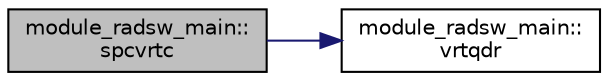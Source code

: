 digraph "module_radsw_main::spcvrtc"
{
  edge [fontname="Helvetica",fontsize="10",labelfontname="Helvetica",labelfontsize="10"];
  node [fontname="Helvetica",fontsize="10",shape=record];
  rankdir="LR";
  Node5 [label="module_radsw_main::\lspcvrtc",height=0.2,width=0.4,color="black", fillcolor="grey75", style="filled", fontcolor="black"];
  Node5 -> Node6 [color="midnightblue",fontsize="10",style="solid",fontname="Helvetica"];
  Node6 [label="module_radsw_main::\lvrtqdr",height=0.2,width=0.4,color="black", fillcolor="white", style="filled",URL="$group__module__radsw__main.html#gad227ccde86a01f47c1ab3b4bed5ba1be",tooltip="This subroutine is called by spcvrtc() and spcvrtm(), and computes the upward and downward radiation ..."];
}
